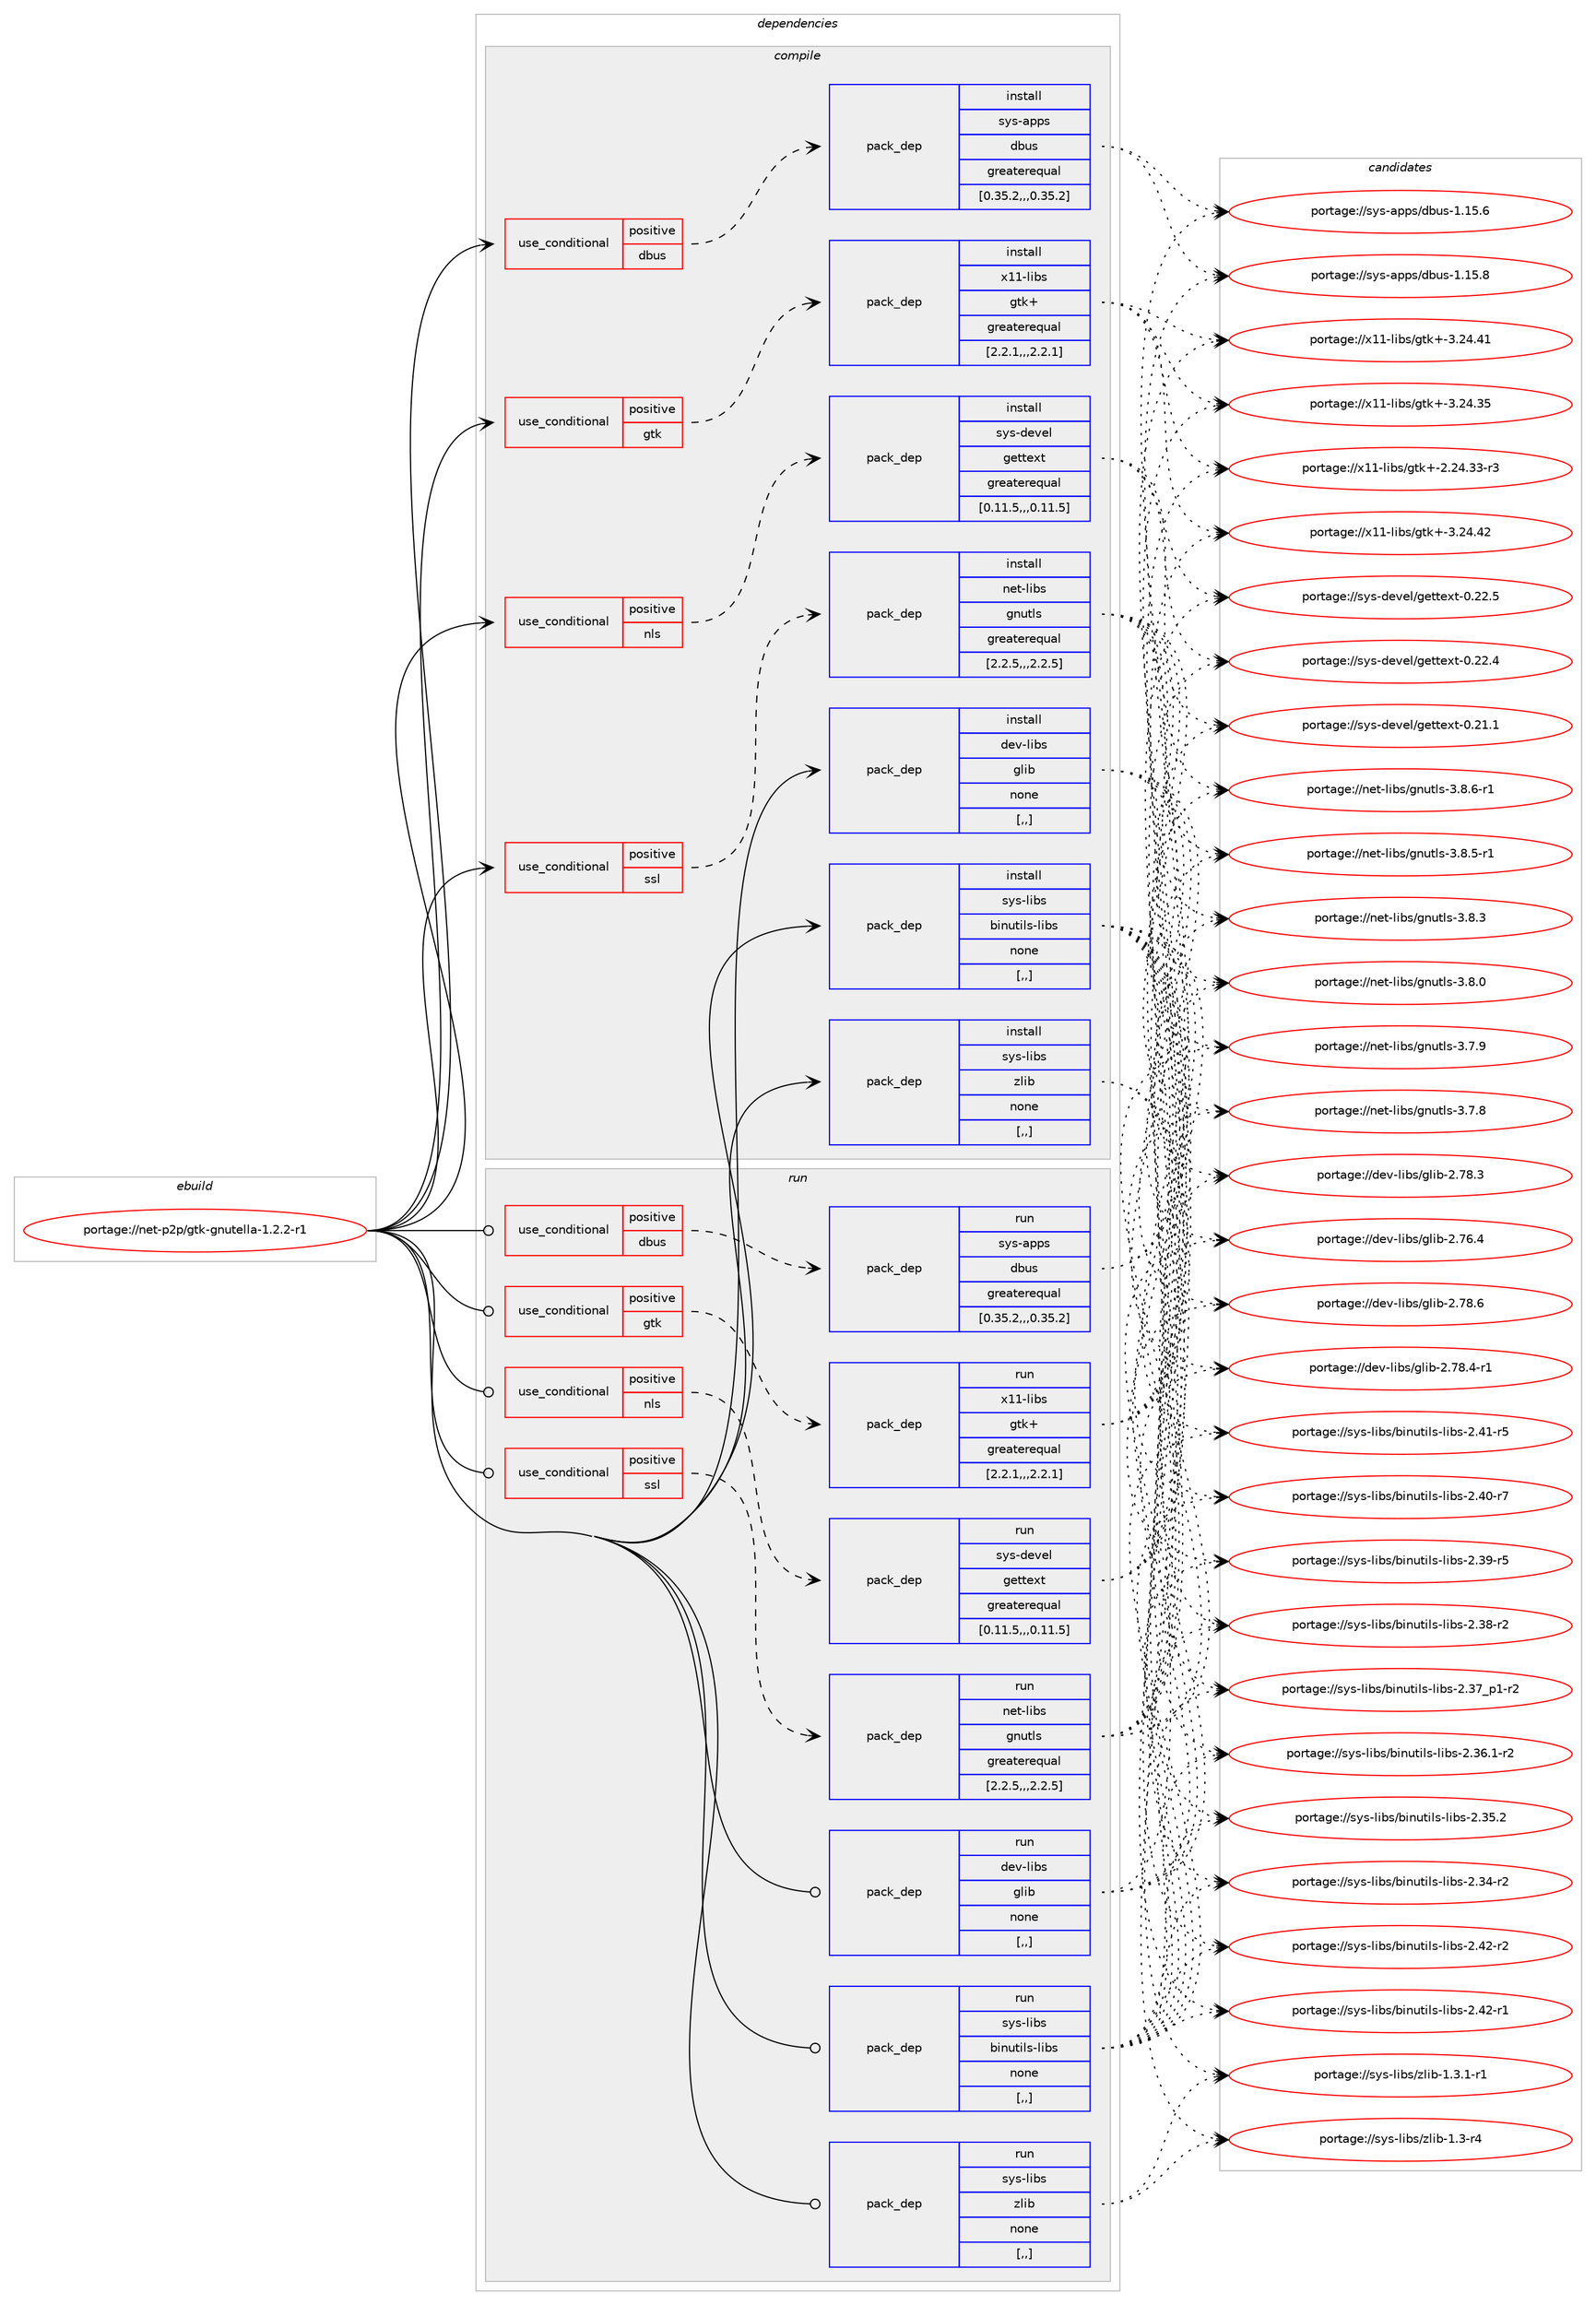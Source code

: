 digraph prolog {

# *************
# Graph options
# *************

newrank=true;
concentrate=true;
compound=true;
graph [rankdir=LR,fontname=Helvetica,fontsize=10,ranksep=1.5];#, ranksep=2.5, nodesep=0.2];
edge  [arrowhead=vee];
node  [fontname=Helvetica,fontsize=10];

# **********
# The ebuild
# **********

subgraph cluster_leftcol {
color=gray;
label=<<i>ebuild</i>>;
id [label="portage://net-p2p/gtk-gnutella-1.2.2-r1", color=red, width=4, href="../net-p2p/gtk-gnutella-1.2.2-r1.svg"];
}

# ****************
# The dependencies
# ****************

subgraph cluster_midcol {
color=gray;
label=<<i>dependencies</i>>;
subgraph cluster_compile {
fillcolor="#eeeeee";
style=filled;
label=<<i>compile</i>>;
subgraph cond100594 {
dependency381514 [label=<<TABLE BORDER="0" CELLBORDER="1" CELLSPACING="0" CELLPADDING="4"><TR><TD ROWSPAN="3" CELLPADDING="10">use_conditional</TD></TR><TR><TD>positive</TD></TR><TR><TD>dbus</TD></TR></TABLE>>, shape=none, color=red];
subgraph pack278180 {
dependency381515 [label=<<TABLE BORDER="0" CELLBORDER="1" CELLSPACING="0" CELLPADDING="4" WIDTH="220"><TR><TD ROWSPAN="6" CELLPADDING="30">pack_dep</TD></TR><TR><TD WIDTH="110">install</TD></TR><TR><TD>sys-apps</TD></TR><TR><TD>dbus</TD></TR><TR><TD>greaterequal</TD></TR><TR><TD>[0.35.2,,,0.35.2]</TD></TR></TABLE>>, shape=none, color=blue];
}
dependency381514:e -> dependency381515:w [weight=20,style="dashed",arrowhead="vee"];
}
id:e -> dependency381514:w [weight=20,style="solid",arrowhead="vee"];
subgraph cond100595 {
dependency381516 [label=<<TABLE BORDER="0" CELLBORDER="1" CELLSPACING="0" CELLPADDING="4"><TR><TD ROWSPAN="3" CELLPADDING="10">use_conditional</TD></TR><TR><TD>positive</TD></TR><TR><TD>gtk</TD></TR></TABLE>>, shape=none, color=red];
subgraph pack278181 {
dependency381517 [label=<<TABLE BORDER="0" CELLBORDER="1" CELLSPACING="0" CELLPADDING="4" WIDTH="220"><TR><TD ROWSPAN="6" CELLPADDING="30">pack_dep</TD></TR><TR><TD WIDTH="110">install</TD></TR><TR><TD>x11-libs</TD></TR><TR><TD>gtk+</TD></TR><TR><TD>greaterequal</TD></TR><TR><TD>[2.2.1,,,2.2.1]</TD></TR></TABLE>>, shape=none, color=blue];
}
dependency381516:e -> dependency381517:w [weight=20,style="dashed",arrowhead="vee"];
}
id:e -> dependency381516:w [weight=20,style="solid",arrowhead="vee"];
subgraph cond100596 {
dependency381518 [label=<<TABLE BORDER="0" CELLBORDER="1" CELLSPACING="0" CELLPADDING="4"><TR><TD ROWSPAN="3" CELLPADDING="10">use_conditional</TD></TR><TR><TD>positive</TD></TR><TR><TD>nls</TD></TR></TABLE>>, shape=none, color=red];
subgraph pack278182 {
dependency381519 [label=<<TABLE BORDER="0" CELLBORDER="1" CELLSPACING="0" CELLPADDING="4" WIDTH="220"><TR><TD ROWSPAN="6" CELLPADDING="30">pack_dep</TD></TR><TR><TD WIDTH="110">install</TD></TR><TR><TD>sys-devel</TD></TR><TR><TD>gettext</TD></TR><TR><TD>greaterequal</TD></TR><TR><TD>[0.11.5,,,0.11.5]</TD></TR></TABLE>>, shape=none, color=blue];
}
dependency381518:e -> dependency381519:w [weight=20,style="dashed",arrowhead="vee"];
}
id:e -> dependency381518:w [weight=20,style="solid",arrowhead="vee"];
subgraph cond100597 {
dependency381520 [label=<<TABLE BORDER="0" CELLBORDER="1" CELLSPACING="0" CELLPADDING="4"><TR><TD ROWSPAN="3" CELLPADDING="10">use_conditional</TD></TR><TR><TD>positive</TD></TR><TR><TD>ssl</TD></TR></TABLE>>, shape=none, color=red];
subgraph pack278183 {
dependency381521 [label=<<TABLE BORDER="0" CELLBORDER="1" CELLSPACING="0" CELLPADDING="4" WIDTH="220"><TR><TD ROWSPAN="6" CELLPADDING="30">pack_dep</TD></TR><TR><TD WIDTH="110">install</TD></TR><TR><TD>net-libs</TD></TR><TR><TD>gnutls</TD></TR><TR><TD>greaterequal</TD></TR><TR><TD>[2.2.5,,,2.2.5]</TD></TR></TABLE>>, shape=none, color=blue];
}
dependency381520:e -> dependency381521:w [weight=20,style="dashed",arrowhead="vee"];
}
id:e -> dependency381520:w [weight=20,style="solid",arrowhead="vee"];
subgraph pack278184 {
dependency381522 [label=<<TABLE BORDER="0" CELLBORDER="1" CELLSPACING="0" CELLPADDING="4" WIDTH="220"><TR><TD ROWSPAN="6" CELLPADDING="30">pack_dep</TD></TR><TR><TD WIDTH="110">install</TD></TR><TR><TD>dev-libs</TD></TR><TR><TD>glib</TD></TR><TR><TD>none</TD></TR><TR><TD>[,,]</TD></TR></TABLE>>, shape=none, color=blue];
}
id:e -> dependency381522:w [weight=20,style="solid",arrowhead="vee"];
subgraph pack278185 {
dependency381523 [label=<<TABLE BORDER="0" CELLBORDER="1" CELLSPACING="0" CELLPADDING="4" WIDTH="220"><TR><TD ROWSPAN="6" CELLPADDING="30">pack_dep</TD></TR><TR><TD WIDTH="110">install</TD></TR><TR><TD>sys-libs</TD></TR><TR><TD>binutils-libs</TD></TR><TR><TD>none</TD></TR><TR><TD>[,,]</TD></TR></TABLE>>, shape=none, color=blue];
}
id:e -> dependency381523:w [weight=20,style="solid",arrowhead="vee"];
subgraph pack278186 {
dependency381524 [label=<<TABLE BORDER="0" CELLBORDER="1" CELLSPACING="0" CELLPADDING="4" WIDTH="220"><TR><TD ROWSPAN="6" CELLPADDING="30">pack_dep</TD></TR><TR><TD WIDTH="110">install</TD></TR><TR><TD>sys-libs</TD></TR><TR><TD>zlib</TD></TR><TR><TD>none</TD></TR><TR><TD>[,,]</TD></TR></TABLE>>, shape=none, color=blue];
}
id:e -> dependency381524:w [weight=20,style="solid",arrowhead="vee"];
}
subgraph cluster_compileandrun {
fillcolor="#eeeeee";
style=filled;
label=<<i>compile and run</i>>;
}
subgraph cluster_run {
fillcolor="#eeeeee";
style=filled;
label=<<i>run</i>>;
subgraph cond100598 {
dependency381525 [label=<<TABLE BORDER="0" CELLBORDER="1" CELLSPACING="0" CELLPADDING="4"><TR><TD ROWSPAN="3" CELLPADDING="10">use_conditional</TD></TR><TR><TD>positive</TD></TR><TR><TD>dbus</TD></TR></TABLE>>, shape=none, color=red];
subgraph pack278187 {
dependency381526 [label=<<TABLE BORDER="0" CELLBORDER="1" CELLSPACING="0" CELLPADDING="4" WIDTH="220"><TR><TD ROWSPAN="6" CELLPADDING="30">pack_dep</TD></TR><TR><TD WIDTH="110">run</TD></TR><TR><TD>sys-apps</TD></TR><TR><TD>dbus</TD></TR><TR><TD>greaterequal</TD></TR><TR><TD>[0.35.2,,,0.35.2]</TD></TR></TABLE>>, shape=none, color=blue];
}
dependency381525:e -> dependency381526:w [weight=20,style="dashed",arrowhead="vee"];
}
id:e -> dependency381525:w [weight=20,style="solid",arrowhead="odot"];
subgraph cond100599 {
dependency381527 [label=<<TABLE BORDER="0" CELLBORDER="1" CELLSPACING="0" CELLPADDING="4"><TR><TD ROWSPAN="3" CELLPADDING="10">use_conditional</TD></TR><TR><TD>positive</TD></TR><TR><TD>gtk</TD></TR></TABLE>>, shape=none, color=red];
subgraph pack278188 {
dependency381528 [label=<<TABLE BORDER="0" CELLBORDER="1" CELLSPACING="0" CELLPADDING="4" WIDTH="220"><TR><TD ROWSPAN="6" CELLPADDING="30">pack_dep</TD></TR><TR><TD WIDTH="110">run</TD></TR><TR><TD>x11-libs</TD></TR><TR><TD>gtk+</TD></TR><TR><TD>greaterequal</TD></TR><TR><TD>[2.2.1,,,2.2.1]</TD></TR></TABLE>>, shape=none, color=blue];
}
dependency381527:e -> dependency381528:w [weight=20,style="dashed",arrowhead="vee"];
}
id:e -> dependency381527:w [weight=20,style="solid",arrowhead="odot"];
subgraph cond100600 {
dependency381529 [label=<<TABLE BORDER="0" CELLBORDER="1" CELLSPACING="0" CELLPADDING="4"><TR><TD ROWSPAN="3" CELLPADDING="10">use_conditional</TD></TR><TR><TD>positive</TD></TR><TR><TD>nls</TD></TR></TABLE>>, shape=none, color=red];
subgraph pack278189 {
dependency381530 [label=<<TABLE BORDER="0" CELLBORDER="1" CELLSPACING="0" CELLPADDING="4" WIDTH="220"><TR><TD ROWSPAN="6" CELLPADDING="30">pack_dep</TD></TR><TR><TD WIDTH="110">run</TD></TR><TR><TD>sys-devel</TD></TR><TR><TD>gettext</TD></TR><TR><TD>greaterequal</TD></TR><TR><TD>[0.11.5,,,0.11.5]</TD></TR></TABLE>>, shape=none, color=blue];
}
dependency381529:e -> dependency381530:w [weight=20,style="dashed",arrowhead="vee"];
}
id:e -> dependency381529:w [weight=20,style="solid",arrowhead="odot"];
subgraph cond100601 {
dependency381531 [label=<<TABLE BORDER="0" CELLBORDER="1" CELLSPACING="0" CELLPADDING="4"><TR><TD ROWSPAN="3" CELLPADDING="10">use_conditional</TD></TR><TR><TD>positive</TD></TR><TR><TD>ssl</TD></TR></TABLE>>, shape=none, color=red];
subgraph pack278190 {
dependency381532 [label=<<TABLE BORDER="0" CELLBORDER="1" CELLSPACING="0" CELLPADDING="4" WIDTH="220"><TR><TD ROWSPAN="6" CELLPADDING="30">pack_dep</TD></TR><TR><TD WIDTH="110">run</TD></TR><TR><TD>net-libs</TD></TR><TR><TD>gnutls</TD></TR><TR><TD>greaterequal</TD></TR><TR><TD>[2.2.5,,,2.2.5]</TD></TR></TABLE>>, shape=none, color=blue];
}
dependency381531:e -> dependency381532:w [weight=20,style="dashed",arrowhead="vee"];
}
id:e -> dependency381531:w [weight=20,style="solid",arrowhead="odot"];
subgraph pack278191 {
dependency381533 [label=<<TABLE BORDER="0" CELLBORDER="1" CELLSPACING="0" CELLPADDING="4" WIDTH="220"><TR><TD ROWSPAN="6" CELLPADDING="30">pack_dep</TD></TR><TR><TD WIDTH="110">run</TD></TR><TR><TD>dev-libs</TD></TR><TR><TD>glib</TD></TR><TR><TD>none</TD></TR><TR><TD>[,,]</TD></TR></TABLE>>, shape=none, color=blue];
}
id:e -> dependency381533:w [weight=20,style="solid",arrowhead="odot"];
subgraph pack278192 {
dependency381534 [label=<<TABLE BORDER="0" CELLBORDER="1" CELLSPACING="0" CELLPADDING="4" WIDTH="220"><TR><TD ROWSPAN="6" CELLPADDING="30">pack_dep</TD></TR><TR><TD WIDTH="110">run</TD></TR><TR><TD>sys-libs</TD></TR><TR><TD>binutils-libs</TD></TR><TR><TD>none</TD></TR><TR><TD>[,,]</TD></TR></TABLE>>, shape=none, color=blue];
}
id:e -> dependency381534:w [weight=20,style="solid",arrowhead="odot"];
subgraph pack278193 {
dependency381535 [label=<<TABLE BORDER="0" CELLBORDER="1" CELLSPACING="0" CELLPADDING="4" WIDTH="220"><TR><TD ROWSPAN="6" CELLPADDING="30">pack_dep</TD></TR><TR><TD WIDTH="110">run</TD></TR><TR><TD>sys-libs</TD></TR><TR><TD>zlib</TD></TR><TR><TD>none</TD></TR><TR><TD>[,,]</TD></TR></TABLE>>, shape=none, color=blue];
}
id:e -> dependency381535:w [weight=20,style="solid",arrowhead="odot"];
}
}

# **************
# The candidates
# **************

subgraph cluster_choices {
rank=same;
color=gray;
label=<<i>candidates</i>>;

subgraph choice278180 {
color=black;
nodesep=1;
choice1151211154597112112115471009811711545494649534656 [label="portage://sys-apps/dbus-1.15.8", color=red, width=4,href="../sys-apps/dbus-1.15.8.svg"];
choice1151211154597112112115471009811711545494649534654 [label="portage://sys-apps/dbus-1.15.6", color=red, width=4,href="../sys-apps/dbus-1.15.6.svg"];
dependency381515:e -> choice1151211154597112112115471009811711545494649534656:w [style=dotted,weight="100"];
dependency381515:e -> choice1151211154597112112115471009811711545494649534654:w [style=dotted,weight="100"];
}
subgraph choice278181 {
color=black;
nodesep=1;
choice1204949451081059811547103116107434551465052465250 [label="portage://x11-libs/gtk+-3.24.42", color=red, width=4,href="../x11-libs/gtk+-3.24.42.svg"];
choice1204949451081059811547103116107434551465052465249 [label="portage://x11-libs/gtk+-3.24.41", color=red, width=4,href="../x11-libs/gtk+-3.24.41.svg"];
choice1204949451081059811547103116107434551465052465153 [label="portage://x11-libs/gtk+-3.24.35", color=red, width=4,href="../x11-libs/gtk+-3.24.35.svg"];
choice12049494510810598115471031161074345504650524651514511451 [label="portage://x11-libs/gtk+-2.24.33-r3", color=red, width=4,href="../x11-libs/gtk+-2.24.33-r3.svg"];
dependency381517:e -> choice1204949451081059811547103116107434551465052465250:w [style=dotted,weight="100"];
dependency381517:e -> choice1204949451081059811547103116107434551465052465249:w [style=dotted,weight="100"];
dependency381517:e -> choice1204949451081059811547103116107434551465052465153:w [style=dotted,weight="100"];
dependency381517:e -> choice12049494510810598115471031161074345504650524651514511451:w [style=dotted,weight="100"];
}
subgraph choice278182 {
color=black;
nodesep=1;
choice115121115451001011181011084710310111611610112011645484650504653 [label="portage://sys-devel/gettext-0.22.5", color=red, width=4,href="../sys-devel/gettext-0.22.5.svg"];
choice115121115451001011181011084710310111611610112011645484650504652 [label="portage://sys-devel/gettext-0.22.4", color=red, width=4,href="../sys-devel/gettext-0.22.4.svg"];
choice115121115451001011181011084710310111611610112011645484650494649 [label="portage://sys-devel/gettext-0.21.1", color=red, width=4,href="../sys-devel/gettext-0.21.1.svg"];
dependency381519:e -> choice115121115451001011181011084710310111611610112011645484650504653:w [style=dotted,weight="100"];
dependency381519:e -> choice115121115451001011181011084710310111611610112011645484650504652:w [style=dotted,weight="100"];
dependency381519:e -> choice115121115451001011181011084710310111611610112011645484650494649:w [style=dotted,weight="100"];
}
subgraph choice278183 {
color=black;
nodesep=1;
choice1101011164510810598115471031101171161081154551465646544511449 [label="portage://net-libs/gnutls-3.8.6-r1", color=red, width=4,href="../net-libs/gnutls-3.8.6-r1.svg"];
choice1101011164510810598115471031101171161081154551465646534511449 [label="portage://net-libs/gnutls-3.8.5-r1", color=red, width=4,href="../net-libs/gnutls-3.8.5-r1.svg"];
choice110101116451081059811547103110117116108115455146564651 [label="portage://net-libs/gnutls-3.8.3", color=red, width=4,href="../net-libs/gnutls-3.8.3.svg"];
choice110101116451081059811547103110117116108115455146564648 [label="portage://net-libs/gnutls-3.8.0", color=red, width=4,href="../net-libs/gnutls-3.8.0.svg"];
choice110101116451081059811547103110117116108115455146554657 [label="portage://net-libs/gnutls-3.7.9", color=red, width=4,href="../net-libs/gnutls-3.7.9.svg"];
choice110101116451081059811547103110117116108115455146554656 [label="portage://net-libs/gnutls-3.7.8", color=red, width=4,href="../net-libs/gnutls-3.7.8.svg"];
dependency381521:e -> choice1101011164510810598115471031101171161081154551465646544511449:w [style=dotted,weight="100"];
dependency381521:e -> choice1101011164510810598115471031101171161081154551465646534511449:w [style=dotted,weight="100"];
dependency381521:e -> choice110101116451081059811547103110117116108115455146564651:w [style=dotted,weight="100"];
dependency381521:e -> choice110101116451081059811547103110117116108115455146564648:w [style=dotted,weight="100"];
dependency381521:e -> choice110101116451081059811547103110117116108115455146554657:w [style=dotted,weight="100"];
dependency381521:e -> choice110101116451081059811547103110117116108115455146554656:w [style=dotted,weight="100"];
}
subgraph choice278184 {
color=black;
nodesep=1;
choice1001011184510810598115471031081059845504655564654 [label="portage://dev-libs/glib-2.78.6", color=red, width=4,href="../dev-libs/glib-2.78.6.svg"];
choice10010111845108105981154710310810598455046555646524511449 [label="portage://dev-libs/glib-2.78.4-r1", color=red, width=4,href="../dev-libs/glib-2.78.4-r1.svg"];
choice1001011184510810598115471031081059845504655564651 [label="portage://dev-libs/glib-2.78.3", color=red, width=4,href="../dev-libs/glib-2.78.3.svg"];
choice1001011184510810598115471031081059845504655544652 [label="portage://dev-libs/glib-2.76.4", color=red, width=4,href="../dev-libs/glib-2.76.4.svg"];
dependency381522:e -> choice1001011184510810598115471031081059845504655564654:w [style=dotted,weight="100"];
dependency381522:e -> choice10010111845108105981154710310810598455046555646524511449:w [style=dotted,weight="100"];
dependency381522:e -> choice1001011184510810598115471031081059845504655564651:w [style=dotted,weight="100"];
dependency381522:e -> choice1001011184510810598115471031081059845504655544652:w [style=dotted,weight="100"];
}
subgraph choice278185 {
color=black;
nodesep=1;
choice11512111545108105981154798105110117116105108115451081059811545504652504511450 [label="portage://sys-libs/binutils-libs-2.42-r2", color=red, width=4,href="../sys-libs/binutils-libs-2.42-r2.svg"];
choice11512111545108105981154798105110117116105108115451081059811545504652504511449 [label="portage://sys-libs/binutils-libs-2.42-r1", color=red, width=4,href="../sys-libs/binutils-libs-2.42-r1.svg"];
choice11512111545108105981154798105110117116105108115451081059811545504652494511453 [label="portage://sys-libs/binutils-libs-2.41-r5", color=red, width=4,href="../sys-libs/binutils-libs-2.41-r5.svg"];
choice11512111545108105981154798105110117116105108115451081059811545504652484511455 [label="portage://sys-libs/binutils-libs-2.40-r7", color=red, width=4,href="../sys-libs/binutils-libs-2.40-r7.svg"];
choice11512111545108105981154798105110117116105108115451081059811545504651574511453 [label="portage://sys-libs/binutils-libs-2.39-r5", color=red, width=4,href="../sys-libs/binutils-libs-2.39-r5.svg"];
choice11512111545108105981154798105110117116105108115451081059811545504651564511450 [label="portage://sys-libs/binutils-libs-2.38-r2", color=red, width=4,href="../sys-libs/binutils-libs-2.38-r2.svg"];
choice115121115451081059811547981051101171161051081154510810598115455046515595112494511450 [label="portage://sys-libs/binutils-libs-2.37_p1-r2", color=red, width=4,href="../sys-libs/binutils-libs-2.37_p1-r2.svg"];
choice115121115451081059811547981051101171161051081154510810598115455046515446494511450 [label="portage://sys-libs/binutils-libs-2.36.1-r2", color=red, width=4,href="../sys-libs/binutils-libs-2.36.1-r2.svg"];
choice11512111545108105981154798105110117116105108115451081059811545504651534650 [label="portage://sys-libs/binutils-libs-2.35.2", color=red, width=4,href="../sys-libs/binutils-libs-2.35.2.svg"];
choice11512111545108105981154798105110117116105108115451081059811545504651524511450 [label="portage://sys-libs/binutils-libs-2.34-r2", color=red, width=4,href="../sys-libs/binutils-libs-2.34-r2.svg"];
dependency381523:e -> choice11512111545108105981154798105110117116105108115451081059811545504652504511450:w [style=dotted,weight="100"];
dependency381523:e -> choice11512111545108105981154798105110117116105108115451081059811545504652504511449:w [style=dotted,weight="100"];
dependency381523:e -> choice11512111545108105981154798105110117116105108115451081059811545504652494511453:w [style=dotted,weight="100"];
dependency381523:e -> choice11512111545108105981154798105110117116105108115451081059811545504652484511455:w [style=dotted,weight="100"];
dependency381523:e -> choice11512111545108105981154798105110117116105108115451081059811545504651574511453:w [style=dotted,weight="100"];
dependency381523:e -> choice11512111545108105981154798105110117116105108115451081059811545504651564511450:w [style=dotted,weight="100"];
dependency381523:e -> choice115121115451081059811547981051101171161051081154510810598115455046515595112494511450:w [style=dotted,weight="100"];
dependency381523:e -> choice115121115451081059811547981051101171161051081154510810598115455046515446494511450:w [style=dotted,weight="100"];
dependency381523:e -> choice11512111545108105981154798105110117116105108115451081059811545504651534650:w [style=dotted,weight="100"];
dependency381523:e -> choice11512111545108105981154798105110117116105108115451081059811545504651524511450:w [style=dotted,weight="100"];
}
subgraph choice278186 {
color=black;
nodesep=1;
choice115121115451081059811547122108105984549465146494511449 [label="portage://sys-libs/zlib-1.3.1-r1", color=red, width=4,href="../sys-libs/zlib-1.3.1-r1.svg"];
choice11512111545108105981154712210810598454946514511452 [label="portage://sys-libs/zlib-1.3-r4", color=red, width=4,href="../sys-libs/zlib-1.3-r4.svg"];
dependency381524:e -> choice115121115451081059811547122108105984549465146494511449:w [style=dotted,weight="100"];
dependency381524:e -> choice11512111545108105981154712210810598454946514511452:w [style=dotted,weight="100"];
}
subgraph choice278187 {
color=black;
nodesep=1;
choice1151211154597112112115471009811711545494649534656 [label="portage://sys-apps/dbus-1.15.8", color=red, width=4,href="../sys-apps/dbus-1.15.8.svg"];
choice1151211154597112112115471009811711545494649534654 [label="portage://sys-apps/dbus-1.15.6", color=red, width=4,href="../sys-apps/dbus-1.15.6.svg"];
dependency381526:e -> choice1151211154597112112115471009811711545494649534656:w [style=dotted,weight="100"];
dependency381526:e -> choice1151211154597112112115471009811711545494649534654:w [style=dotted,weight="100"];
}
subgraph choice278188 {
color=black;
nodesep=1;
choice1204949451081059811547103116107434551465052465250 [label="portage://x11-libs/gtk+-3.24.42", color=red, width=4,href="../x11-libs/gtk+-3.24.42.svg"];
choice1204949451081059811547103116107434551465052465249 [label="portage://x11-libs/gtk+-3.24.41", color=red, width=4,href="../x11-libs/gtk+-3.24.41.svg"];
choice1204949451081059811547103116107434551465052465153 [label="portage://x11-libs/gtk+-3.24.35", color=red, width=4,href="../x11-libs/gtk+-3.24.35.svg"];
choice12049494510810598115471031161074345504650524651514511451 [label="portage://x11-libs/gtk+-2.24.33-r3", color=red, width=4,href="../x11-libs/gtk+-2.24.33-r3.svg"];
dependency381528:e -> choice1204949451081059811547103116107434551465052465250:w [style=dotted,weight="100"];
dependency381528:e -> choice1204949451081059811547103116107434551465052465249:w [style=dotted,weight="100"];
dependency381528:e -> choice1204949451081059811547103116107434551465052465153:w [style=dotted,weight="100"];
dependency381528:e -> choice12049494510810598115471031161074345504650524651514511451:w [style=dotted,weight="100"];
}
subgraph choice278189 {
color=black;
nodesep=1;
choice115121115451001011181011084710310111611610112011645484650504653 [label="portage://sys-devel/gettext-0.22.5", color=red, width=4,href="../sys-devel/gettext-0.22.5.svg"];
choice115121115451001011181011084710310111611610112011645484650504652 [label="portage://sys-devel/gettext-0.22.4", color=red, width=4,href="../sys-devel/gettext-0.22.4.svg"];
choice115121115451001011181011084710310111611610112011645484650494649 [label="portage://sys-devel/gettext-0.21.1", color=red, width=4,href="../sys-devel/gettext-0.21.1.svg"];
dependency381530:e -> choice115121115451001011181011084710310111611610112011645484650504653:w [style=dotted,weight="100"];
dependency381530:e -> choice115121115451001011181011084710310111611610112011645484650504652:w [style=dotted,weight="100"];
dependency381530:e -> choice115121115451001011181011084710310111611610112011645484650494649:w [style=dotted,weight="100"];
}
subgraph choice278190 {
color=black;
nodesep=1;
choice1101011164510810598115471031101171161081154551465646544511449 [label="portage://net-libs/gnutls-3.8.6-r1", color=red, width=4,href="../net-libs/gnutls-3.8.6-r1.svg"];
choice1101011164510810598115471031101171161081154551465646534511449 [label="portage://net-libs/gnutls-3.8.5-r1", color=red, width=4,href="../net-libs/gnutls-3.8.5-r1.svg"];
choice110101116451081059811547103110117116108115455146564651 [label="portage://net-libs/gnutls-3.8.3", color=red, width=4,href="../net-libs/gnutls-3.8.3.svg"];
choice110101116451081059811547103110117116108115455146564648 [label="portage://net-libs/gnutls-3.8.0", color=red, width=4,href="../net-libs/gnutls-3.8.0.svg"];
choice110101116451081059811547103110117116108115455146554657 [label="portage://net-libs/gnutls-3.7.9", color=red, width=4,href="../net-libs/gnutls-3.7.9.svg"];
choice110101116451081059811547103110117116108115455146554656 [label="portage://net-libs/gnutls-3.7.8", color=red, width=4,href="../net-libs/gnutls-3.7.8.svg"];
dependency381532:e -> choice1101011164510810598115471031101171161081154551465646544511449:w [style=dotted,weight="100"];
dependency381532:e -> choice1101011164510810598115471031101171161081154551465646534511449:w [style=dotted,weight="100"];
dependency381532:e -> choice110101116451081059811547103110117116108115455146564651:w [style=dotted,weight="100"];
dependency381532:e -> choice110101116451081059811547103110117116108115455146564648:w [style=dotted,weight="100"];
dependency381532:e -> choice110101116451081059811547103110117116108115455146554657:w [style=dotted,weight="100"];
dependency381532:e -> choice110101116451081059811547103110117116108115455146554656:w [style=dotted,weight="100"];
}
subgraph choice278191 {
color=black;
nodesep=1;
choice1001011184510810598115471031081059845504655564654 [label="portage://dev-libs/glib-2.78.6", color=red, width=4,href="../dev-libs/glib-2.78.6.svg"];
choice10010111845108105981154710310810598455046555646524511449 [label="portage://dev-libs/glib-2.78.4-r1", color=red, width=4,href="../dev-libs/glib-2.78.4-r1.svg"];
choice1001011184510810598115471031081059845504655564651 [label="portage://dev-libs/glib-2.78.3", color=red, width=4,href="../dev-libs/glib-2.78.3.svg"];
choice1001011184510810598115471031081059845504655544652 [label="portage://dev-libs/glib-2.76.4", color=red, width=4,href="../dev-libs/glib-2.76.4.svg"];
dependency381533:e -> choice1001011184510810598115471031081059845504655564654:w [style=dotted,weight="100"];
dependency381533:e -> choice10010111845108105981154710310810598455046555646524511449:w [style=dotted,weight="100"];
dependency381533:e -> choice1001011184510810598115471031081059845504655564651:w [style=dotted,weight="100"];
dependency381533:e -> choice1001011184510810598115471031081059845504655544652:w [style=dotted,weight="100"];
}
subgraph choice278192 {
color=black;
nodesep=1;
choice11512111545108105981154798105110117116105108115451081059811545504652504511450 [label="portage://sys-libs/binutils-libs-2.42-r2", color=red, width=4,href="../sys-libs/binutils-libs-2.42-r2.svg"];
choice11512111545108105981154798105110117116105108115451081059811545504652504511449 [label="portage://sys-libs/binutils-libs-2.42-r1", color=red, width=4,href="../sys-libs/binutils-libs-2.42-r1.svg"];
choice11512111545108105981154798105110117116105108115451081059811545504652494511453 [label="portage://sys-libs/binutils-libs-2.41-r5", color=red, width=4,href="../sys-libs/binutils-libs-2.41-r5.svg"];
choice11512111545108105981154798105110117116105108115451081059811545504652484511455 [label="portage://sys-libs/binutils-libs-2.40-r7", color=red, width=4,href="../sys-libs/binutils-libs-2.40-r7.svg"];
choice11512111545108105981154798105110117116105108115451081059811545504651574511453 [label="portage://sys-libs/binutils-libs-2.39-r5", color=red, width=4,href="../sys-libs/binutils-libs-2.39-r5.svg"];
choice11512111545108105981154798105110117116105108115451081059811545504651564511450 [label="portage://sys-libs/binutils-libs-2.38-r2", color=red, width=4,href="../sys-libs/binutils-libs-2.38-r2.svg"];
choice115121115451081059811547981051101171161051081154510810598115455046515595112494511450 [label="portage://sys-libs/binutils-libs-2.37_p1-r2", color=red, width=4,href="../sys-libs/binutils-libs-2.37_p1-r2.svg"];
choice115121115451081059811547981051101171161051081154510810598115455046515446494511450 [label="portage://sys-libs/binutils-libs-2.36.1-r2", color=red, width=4,href="../sys-libs/binutils-libs-2.36.1-r2.svg"];
choice11512111545108105981154798105110117116105108115451081059811545504651534650 [label="portage://sys-libs/binutils-libs-2.35.2", color=red, width=4,href="../sys-libs/binutils-libs-2.35.2.svg"];
choice11512111545108105981154798105110117116105108115451081059811545504651524511450 [label="portage://sys-libs/binutils-libs-2.34-r2", color=red, width=4,href="../sys-libs/binutils-libs-2.34-r2.svg"];
dependency381534:e -> choice11512111545108105981154798105110117116105108115451081059811545504652504511450:w [style=dotted,weight="100"];
dependency381534:e -> choice11512111545108105981154798105110117116105108115451081059811545504652504511449:w [style=dotted,weight="100"];
dependency381534:e -> choice11512111545108105981154798105110117116105108115451081059811545504652494511453:w [style=dotted,weight="100"];
dependency381534:e -> choice11512111545108105981154798105110117116105108115451081059811545504652484511455:w [style=dotted,weight="100"];
dependency381534:e -> choice11512111545108105981154798105110117116105108115451081059811545504651574511453:w [style=dotted,weight="100"];
dependency381534:e -> choice11512111545108105981154798105110117116105108115451081059811545504651564511450:w [style=dotted,weight="100"];
dependency381534:e -> choice115121115451081059811547981051101171161051081154510810598115455046515595112494511450:w [style=dotted,weight="100"];
dependency381534:e -> choice115121115451081059811547981051101171161051081154510810598115455046515446494511450:w [style=dotted,weight="100"];
dependency381534:e -> choice11512111545108105981154798105110117116105108115451081059811545504651534650:w [style=dotted,weight="100"];
dependency381534:e -> choice11512111545108105981154798105110117116105108115451081059811545504651524511450:w [style=dotted,weight="100"];
}
subgraph choice278193 {
color=black;
nodesep=1;
choice115121115451081059811547122108105984549465146494511449 [label="portage://sys-libs/zlib-1.3.1-r1", color=red, width=4,href="../sys-libs/zlib-1.3.1-r1.svg"];
choice11512111545108105981154712210810598454946514511452 [label="portage://sys-libs/zlib-1.3-r4", color=red, width=4,href="../sys-libs/zlib-1.3-r4.svg"];
dependency381535:e -> choice115121115451081059811547122108105984549465146494511449:w [style=dotted,weight="100"];
dependency381535:e -> choice11512111545108105981154712210810598454946514511452:w [style=dotted,weight="100"];
}
}

}
